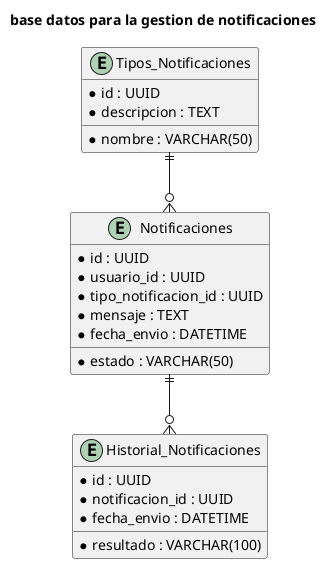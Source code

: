 @startuml

title base datos para la gestion de notificaciones

entity "Tipos_Notificaciones" as Tipos_Notificaciones {
  *id : UUID
  *nombre : VARCHAR(50)
  *descripcion : TEXT
}

entity "Notificaciones" as Notificaciones {
  *id : UUID
  *usuario_id : UUID
  *tipo_notificacion_id : UUID
  *mensaje : TEXT
  *fecha_envio : DATETIME
  *estado : VARCHAR(50)
}

entity "Historial_Notificaciones" as Historial_Notificaciones {
  *id : UUID
  *notificacion_id : UUID
  *fecha_envio : DATETIME
  *resultado : VARCHAR(100)
}


Tipos_Notificaciones ||--o{ Notificaciones
Notificaciones ||--o{ Historial_Notificaciones

@enduml
